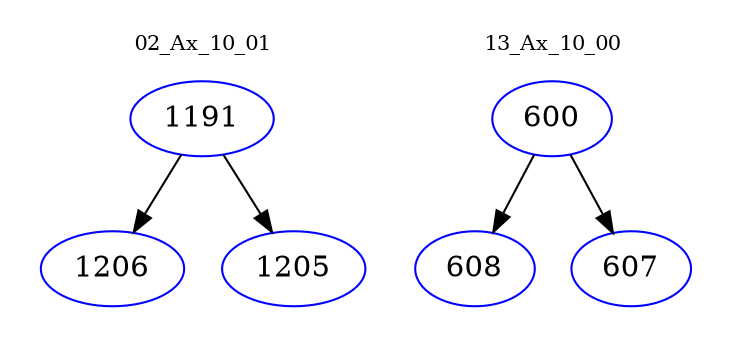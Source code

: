 digraph{
subgraph cluster_0 {
color = white
label = "02_Ax_10_01";
fontsize=10;
T0_1191 [label="1191", color="blue"]
T0_1191 -> T0_1206 [color="black"]
T0_1206 [label="1206", color="blue"]
T0_1191 -> T0_1205 [color="black"]
T0_1205 [label="1205", color="blue"]
}
subgraph cluster_1 {
color = white
label = "13_Ax_10_00";
fontsize=10;
T1_600 [label="600", color="blue"]
T1_600 -> T1_608 [color="black"]
T1_608 [label="608", color="blue"]
T1_600 -> T1_607 [color="black"]
T1_607 [label="607", color="blue"]
}
}
